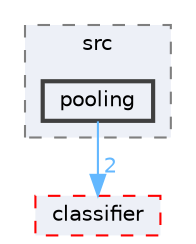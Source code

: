digraph "Face_Access_inferencing/src/edge-impulse-sdk/porting/espressif/ESP-NN/src/pooling"
{
 // LATEX_PDF_SIZE
  bgcolor="transparent";
  edge [fontname=Helvetica,fontsize=10,labelfontname=Helvetica,labelfontsize=10];
  node [fontname=Helvetica,fontsize=10,shape=box,height=0.2,width=0.4];
  compound=true
  subgraph clusterdir_c90a268ca4faf40922d2ec77e7c60048 {
    graph [ bgcolor="#edf0f7", pencolor="grey50", label="src", fontname=Helvetica,fontsize=10 style="filled,dashed", URL="dir_c90a268ca4faf40922d2ec77e7c60048.html",tooltip=""]
  dir_68164f59720d86057e6ecce21f1f9be5 [label="pooling", fillcolor="#edf0f7", color="grey25", style="filled,bold", URL="dir_68164f59720d86057e6ecce21f1f9be5.html",tooltip=""];
  }
  dir_23fbe5a3fb0933f31748c7066d658296 [label="classifier", fillcolor="#edf0f7", color="red", style="filled,dashed", URL="dir_23fbe5a3fb0933f31748c7066d658296.html",tooltip=""];
  dir_68164f59720d86057e6ecce21f1f9be5->dir_23fbe5a3fb0933f31748c7066d658296 [headlabel="2", labeldistance=1.5 headhref="dir_000235_000048.html" href="dir_000235_000048.html" color="steelblue1" fontcolor="steelblue1"];
}
